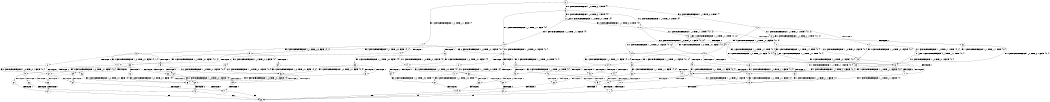 digraph BCG {
size = "7, 10.5";
center = TRUE;
node [shape = circle];
0 [peripheries = 2];
0 -> 1 [label = "EX !1 !ATOMIC_EXCH_BRANCH (1, +1, TRUE, +1, 1, FALSE) !{}"];
0 -> 2 [label = "EX !2 !ATOMIC_EXCH_BRANCH (1, +1, TRUE, +0, 2, TRUE) !{}"];
0 -> 3 [label = "EX !0 !ATOMIC_EXCH_BRANCH (1, +0, TRUE, +0, 1, TRUE) !{}"];
1 -> 4 [label = "TERMINATE !1"];
1 -> 5 [label = "EX !2 !ATOMIC_EXCH_BRANCH (1, +1, TRUE, +0, 2, FALSE) !{0, 1}"];
1 -> 6 [label = "EX !0 !ATOMIC_EXCH_BRANCH (1, +0, TRUE, +0, 1, FALSE) !{0, 1}"];
2 -> 7 [label = "TERMINATE !2"];
2 -> 8 [label = "EX !1 !ATOMIC_EXCH_BRANCH (1, +1, TRUE, +1, 1, TRUE) !{0, 1, 2}"];
2 -> 9 [label = "EX !0 !ATOMIC_EXCH_BRANCH (1, +0, TRUE, +0, 1, FALSE) !{0, 1, 2}"];
3 -> 10 [label = "EX !1 !ATOMIC_EXCH_BRANCH (1, +1, TRUE, +1, 1, FALSE) !{0}"];
3 -> 11 [label = "EX !2 !ATOMIC_EXCH_BRANCH (1, +1, TRUE, +0, 2, TRUE) !{0}"];
3 -> 12 [label = "EX !0 !ATOMIC_EXCH_BRANCH (1, +0, TRUE, +0, 1, TRUE) !{0}"];
4 -> 13 [label = "EX !2 !ATOMIC_EXCH_BRANCH (1, +1, TRUE, +0, 2, FALSE) !{0}"];
4 -> 14 [label = "EX !0 !ATOMIC_EXCH_BRANCH (1, +0, TRUE, +0, 1, FALSE) !{0}"];
5 -> 15 [label = "TERMINATE !1"];
5 -> 16 [label = "TERMINATE !2"];
5 -> 17 [label = "EX !0 !ATOMIC_EXCH_BRANCH (1, +0, TRUE, +0, 1, FALSE) !{0, 1, 2}"];
6 -> 18 [label = "TERMINATE !1"];
6 -> 19 [label = "TERMINATE !0"];
6 -> 20 [label = "EX !2 !ATOMIC_EXCH_BRANCH (1, +1, TRUE, +0, 2, TRUE) !{0, 1}"];
7 -> 21 [label = "EX !1 !ATOMIC_EXCH_BRANCH (1, +1, TRUE, +1, 1, TRUE) !{0, 1}"];
7 -> 22 [label = "EX !0 !ATOMIC_EXCH_BRANCH (1, +0, TRUE, +0, 1, FALSE) !{0, 1}"];
8 -> 23 [label = "TERMINATE !2"];
8 -> 24 [label = "EX !0 !ATOMIC_EXCH_BRANCH (1, +0, TRUE, +0, 1, FALSE) !{0, 1, 2}"];
8 -> 8 [label = "EX !1 !ATOMIC_EXCH_BRANCH (1, +1, TRUE, +1, 1, TRUE) !{0, 1, 2}"];
9 -> 25 [label = "TERMINATE !2"];
9 -> 26 [label = "TERMINATE !0"];
9 -> 27 [label = "EX !1 !ATOMIC_EXCH_BRANCH (1, +1, TRUE, +1, 1, FALSE) !{0, 1, 2}"];
10 -> 28 [label = "TERMINATE !1"];
10 -> 29 [label = "EX !2 !ATOMIC_EXCH_BRANCH (1, +1, TRUE, +0, 2, FALSE) !{0, 1}"];
10 -> 6 [label = "EX !0 !ATOMIC_EXCH_BRANCH (1, +0, TRUE, +0, 1, FALSE) !{0, 1}"];
11 -> 30 [label = "TERMINATE !2"];
11 -> 31 [label = "EX !1 !ATOMIC_EXCH_BRANCH (1, +1, TRUE, +1, 1, TRUE) !{0, 1, 2}"];
11 -> 9 [label = "EX !0 !ATOMIC_EXCH_BRANCH (1, +0, TRUE, +0, 1, FALSE) !{0, 1, 2}"];
12 -> 10 [label = "EX !1 !ATOMIC_EXCH_BRANCH (1, +1, TRUE, +1, 1, FALSE) !{0}"];
12 -> 11 [label = "EX !2 !ATOMIC_EXCH_BRANCH (1, +1, TRUE, +0, 2, TRUE) !{0}"];
12 -> 12 [label = "EX !0 !ATOMIC_EXCH_BRANCH (1, +0, TRUE, +0, 1, TRUE) !{0}"];
13 -> 32 [label = "TERMINATE !2"];
13 -> 33 [label = "EX !0 !ATOMIC_EXCH_BRANCH (1, +0, TRUE, +0, 1, FALSE) !{0, 2}"];
14 -> 34 [label = "TERMINATE !0"];
14 -> 35 [label = "EX !2 !ATOMIC_EXCH_BRANCH (1, +1, TRUE, +0, 2, TRUE) !{0}"];
15 -> 32 [label = "TERMINATE !2"];
15 -> 33 [label = "EX !0 !ATOMIC_EXCH_BRANCH (1, +0, TRUE, +0, 1, FALSE) !{0, 2}"];
16 -> 36 [label = "TERMINATE !1"];
16 -> 37 [label = "EX !0 !ATOMIC_EXCH_BRANCH (1, +0, TRUE, +0, 1, FALSE) !{0, 1}"];
17 -> 38 [label = "TERMINATE !1"];
17 -> 39 [label = "TERMINATE !2"];
17 -> 40 [label = "TERMINATE !0"];
18 -> 34 [label = "TERMINATE !0"];
18 -> 35 [label = "EX !2 !ATOMIC_EXCH_BRANCH (1, +1, TRUE, +0, 2, TRUE) !{0}"];
19 -> 41 [label = "TERMINATE !1"];
19 -> 42 [label = "EX !2 !ATOMIC_EXCH_BRANCH (1, +1, TRUE, +0, 2, TRUE) !{1}"];
20 -> 43 [label = "TERMINATE !1"];
20 -> 44 [label = "TERMINATE !2"];
20 -> 45 [label = "TERMINATE !0"];
21 -> 46 [label = "EX !0 !ATOMIC_EXCH_BRANCH (1, +0, TRUE, +0, 1, FALSE) !{0, 1}"];
21 -> 21 [label = "EX !1 !ATOMIC_EXCH_BRANCH (1, +1, TRUE, +1, 1, TRUE) !{0, 1}"];
22 -> 47 [label = "TERMINATE !0"];
22 -> 48 [label = "EX !1 !ATOMIC_EXCH_BRANCH (1, +1, TRUE, +1, 1, FALSE) !{0, 1}"];
23 -> 46 [label = "EX !0 !ATOMIC_EXCH_BRANCH (1, +0, TRUE, +0, 1, FALSE) !{0, 1}"];
23 -> 21 [label = "EX !1 !ATOMIC_EXCH_BRANCH (1, +1, TRUE, +1, 1, TRUE) !{0, 1}"];
24 -> 49 [label = "TERMINATE !2"];
24 -> 50 [label = "TERMINATE !0"];
24 -> 27 [label = "EX !1 !ATOMIC_EXCH_BRANCH (1, +1, TRUE, +1, 1, FALSE) !{0, 1, 2}"];
25 -> 47 [label = "TERMINATE !0"];
25 -> 48 [label = "EX !1 !ATOMIC_EXCH_BRANCH (1, +1, TRUE, +1, 1, FALSE) !{0, 1}"];
26 -> 51 [label = "TERMINATE !2"];
26 -> 52 [label = "EX !1 !ATOMIC_EXCH_BRANCH (1, +1, TRUE, +1, 1, FALSE) !{1, 2}"];
27 -> 43 [label = "TERMINATE !1"];
27 -> 44 [label = "TERMINATE !2"];
27 -> 45 [label = "TERMINATE !0"];
28 -> 53 [label = "EX !2 !ATOMIC_EXCH_BRANCH (1, +1, TRUE, +0, 2, FALSE) !{0}"];
28 -> 14 [label = "EX !0 !ATOMIC_EXCH_BRANCH (1, +0, TRUE, +0, 1, FALSE) !{0}"];
29 -> 54 [label = "TERMINATE !1"];
29 -> 55 [label = "TERMINATE !2"];
29 -> 17 [label = "EX !0 !ATOMIC_EXCH_BRANCH (1, +0, TRUE, +0, 1, FALSE) !{0, 1, 2}"];
30 -> 56 [label = "EX !1 !ATOMIC_EXCH_BRANCH (1, +1, TRUE, +1, 1, TRUE) !{0, 1}"];
30 -> 22 [label = "EX !0 !ATOMIC_EXCH_BRANCH (1, +0, TRUE, +0, 1, FALSE) !{0, 1}"];
31 -> 57 [label = "TERMINATE !2"];
31 -> 31 [label = "EX !1 !ATOMIC_EXCH_BRANCH (1, +1, TRUE, +1, 1, TRUE) !{0, 1, 2}"];
31 -> 24 [label = "EX !0 !ATOMIC_EXCH_BRANCH (1, +0, TRUE, +0, 1, FALSE) !{0, 1, 2}"];
32 -> 58 [label = "EX !0 !ATOMIC_EXCH_BRANCH (1, +0, TRUE, +0, 1, FALSE) !{0}"];
33 -> 59 [label = "TERMINATE !2"];
33 -> 60 [label = "TERMINATE !0"];
34 -> 61 [label = "EX !2 !ATOMIC_EXCH_BRANCH (1, +1, TRUE, +0, 2, TRUE) !{}"];
35 -> 62 [label = "TERMINATE !2"];
35 -> 63 [label = "TERMINATE !0"];
36 -> 58 [label = "EX !0 !ATOMIC_EXCH_BRANCH (1, +0, TRUE, +0, 1, FALSE) !{0}"];
37 -> 64 [label = "TERMINATE !1"];
37 -> 65 [label = "TERMINATE !0"];
38 -> 59 [label = "TERMINATE !2"];
38 -> 60 [label = "TERMINATE !0"];
39 -> 64 [label = "TERMINATE !1"];
39 -> 65 [label = "TERMINATE !0"];
40 -> 66 [label = "TERMINATE !1"];
40 -> 67 [label = "TERMINATE !2"];
41 -> 61 [label = "EX !2 !ATOMIC_EXCH_BRANCH (1, +1, TRUE, +0, 2, TRUE) !{}"];
42 -> 68 [label = "TERMINATE !1"];
42 -> 69 [label = "TERMINATE !2"];
43 -> 62 [label = "TERMINATE !2"];
43 -> 63 [label = "TERMINATE !0"];
44 -> 70 [label = "TERMINATE !1"];
44 -> 71 [label = "TERMINATE !0"];
45 -> 68 [label = "TERMINATE !1"];
45 -> 69 [label = "TERMINATE !2"];
46 -> 72 [label = "TERMINATE !0"];
46 -> 48 [label = "EX !1 !ATOMIC_EXCH_BRANCH (1, +1, TRUE, +1, 1, FALSE) !{0, 1}"];
47 -> 73 [label = "EX !1 !ATOMIC_EXCH_BRANCH (1, +1, TRUE, +1, 1, FALSE) !{1}"];
48 -> 70 [label = "TERMINATE !1"];
48 -> 71 [label = "TERMINATE !0"];
49 -> 72 [label = "TERMINATE !0"];
49 -> 48 [label = "EX !1 !ATOMIC_EXCH_BRANCH (1, +1, TRUE, +1, 1, FALSE) !{0, 1}"];
50 -> 74 [label = "TERMINATE !2"];
50 -> 52 [label = "EX !1 !ATOMIC_EXCH_BRANCH (1, +1, TRUE, +1, 1, FALSE) !{1, 2}"];
51 -> 73 [label = "EX !1 !ATOMIC_EXCH_BRANCH (1, +1, TRUE, +1, 1, FALSE) !{1}"];
52 -> 68 [label = "TERMINATE !1"];
52 -> 69 [label = "TERMINATE !2"];
53 -> 75 [label = "TERMINATE !2"];
53 -> 33 [label = "EX !0 !ATOMIC_EXCH_BRANCH (1, +0, TRUE, +0, 1, FALSE) !{0, 2}"];
54 -> 75 [label = "TERMINATE !2"];
54 -> 33 [label = "EX !0 !ATOMIC_EXCH_BRANCH (1, +0, TRUE, +0, 1, FALSE) !{0, 2}"];
55 -> 76 [label = "TERMINATE !1"];
55 -> 37 [label = "EX !0 !ATOMIC_EXCH_BRANCH (1, +0, TRUE, +0, 1, FALSE) !{0, 1}"];
56 -> 56 [label = "EX !1 !ATOMIC_EXCH_BRANCH (1, +1, TRUE, +1, 1, TRUE) !{0, 1}"];
56 -> 46 [label = "EX !0 !ATOMIC_EXCH_BRANCH (1, +0, TRUE, +0, 1, FALSE) !{0, 1}"];
57 -> 56 [label = "EX !1 !ATOMIC_EXCH_BRANCH (1, +1, TRUE, +1, 1, TRUE) !{0, 1}"];
57 -> 46 [label = "EX !0 !ATOMIC_EXCH_BRANCH (1, +0, TRUE, +0, 1, FALSE) !{0, 1}"];
58 -> 77 [label = "TERMINATE !0"];
59 -> 77 [label = "TERMINATE !0"];
60 -> 78 [label = "TERMINATE !2"];
61 -> 79 [label = "TERMINATE !2"];
62 -> 80 [label = "TERMINATE !0"];
63 -> 79 [label = "TERMINATE !2"];
64 -> 77 [label = "TERMINATE !0"];
65 -> 81 [label = "TERMINATE !1"];
66 -> 78 [label = "TERMINATE !2"];
67 -> 81 [label = "TERMINATE !1"];
68 -> 79 [label = "TERMINATE !2"];
69 -> 82 [label = "TERMINATE !1"];
70 -> 80 [label = "TERMINATE !0"];
71 -> 82 [label = "TERMINATE !1"];
72 -> 73 [label = "EX !1 !ATOMIC_EXCH_BRANCH (1, +1, TRUE, +1, 1, FALSE) !{1}"];
73 -> 82 [label = "TERMINATE !1"];
74 -> 73 [label = "EX !1 !ATOMIC_EXCH_BRANCH (1, +1, TRUE, +1, 1, FALSE) !{1}"];
75 -> 58 [label = "EX !0 !ATOMIC_EXCH_BRANCH (1, +0, TRUE, +0, 1, FALSE) !{0}"];
76 -> 58 [label = "EX !0 !ATOMIC_EXCH_BRANCH (1, +0, TRUE, +0, 1, FALSE) !{0}"];
77 -> 83 [label = "exit"];
78 -> 83 [label = "exit"];
79 -> 83 [label = "exit"];
80 -> 83 [label = "exit"];
81 -> 83 [label = "exit"];
82 -> 83 [label = "exit"];
}
